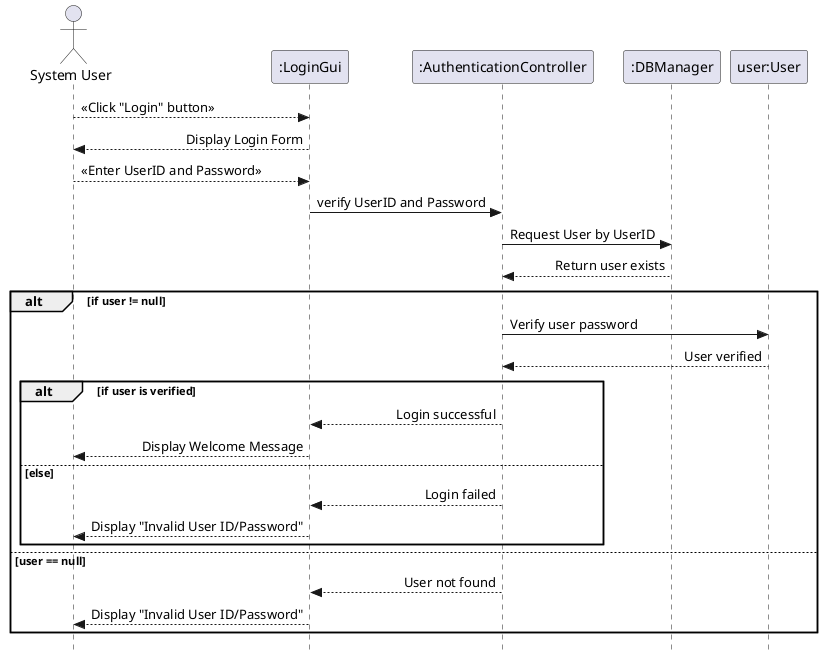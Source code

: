 @startuml EUC2InformalSequenceDiagramIteration2


skinparam linetype ortho
'skinparam backgroundColor transparent
'skinparam handwritten true
'skinparam monochrome true
'left to right direction
skinparam sequenceMessageAlign direction
hide empty members
hide empty description
skinparam classAttributeIconSize 0
skinparam style strictuml

actor "System User" as User
participant ":LoginGui" as LoginGui
participant ":AuthenticationController" as AuthenticationController
participant ":DBManager" as DBManager
participant "user:User" as userObj

User --> LoginGui : <<Click "Login" button>>
LoginGui --> User : Display Login Form
User --> LoginGui : <<Enter UserID and Password>>
LoginGui -> AuthenticationController : verify UserID and Password
AuthenticationController -> DBManager: Request User by UserID
DBManager --> AuthenticationController : Return user exists

alt if user != null
    AuthenticationController -> userObj : Verify user password
    userObj --> AuthenticationController : User verified
    
    alt if user is verified
        AuthenticationController --> LoginGui : Login successful
        LoginGui --> User : Display Welcome Message
    else else
        AuthenticationController --> LoginGui : Login failed
        LoginGui --> User : Display "Invalid User ID/Password"
    end
else user == null
    AuthenticationController --> LoginGui : User not found
    LoginGui --> User : Display "Invalid User ID/Password"

end

@enduml